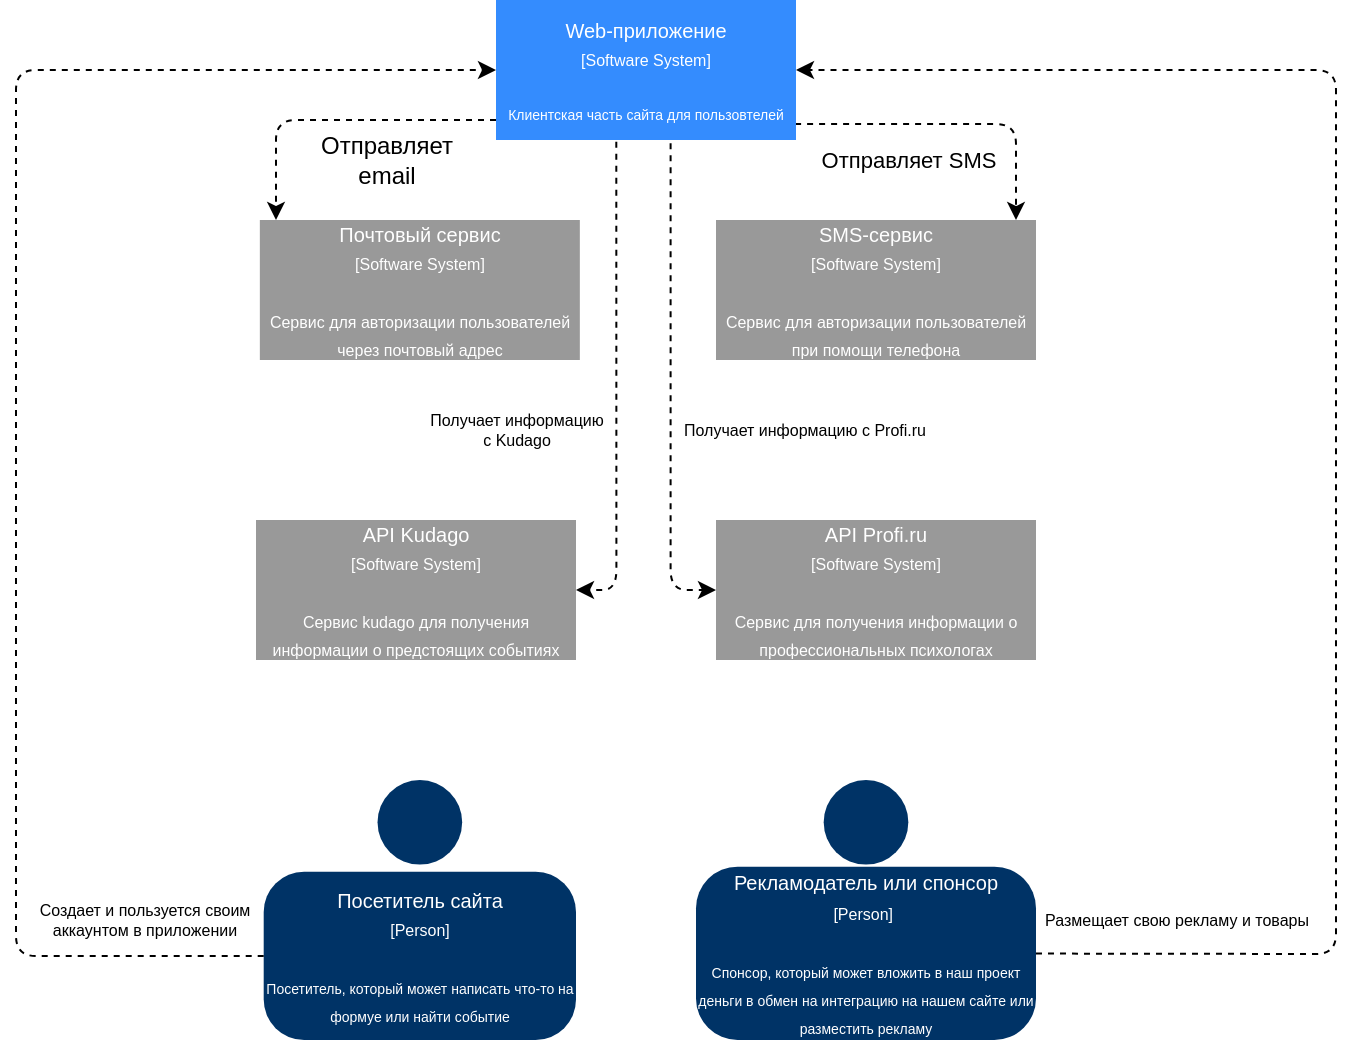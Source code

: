 <mxfile>
    <diagram id="_P-0-0fmvpumbTcfbE3D" name="Страница 1">
        <mxGraphModel dx="264" dy="123" grid="1" gridSize="10" guides="1" tooltips="1" connect="1" arrows="1" fold="1" page="1" pageScale="1" pageWidth="827" pageHeight="1169" math="0" shadow="0">
            <root>
                <mxCell id="0"/>
                <mxCell id="1" parent="0"/>
                <mxCell id="18" value="" style="edgeStyle=orthogonalEdgeStyle;html=1;dashed=1;" parent="1" target="11" edge="1">
                    <mxGeometry relative="1" as="geometry">
                        <mxPoint x="330" y="70" as="sourcePoint"/>
                        <Array as="points">
                            <mxPoint x="220" y="70"/>
                        </Array>
                    </mxGeometry>
                </mxCell>
                <mxCell id="21" style="edgeStyle=orthogonalEdgeStyle;html=1;exitX=0.997;exitY=0.886;exitDx=0;exitDy=0;exitPerimeter=0;dashed=1;" parent="1" source="2" target="10" edge="1">
                    <mxGeometry relative="1" as="geometry">
                        <Array as="points">
                            <mxPoint x="590" y="72"/>
                        </Array>
                    </mxGeometry>
                </mxCell>
                <mxCell id="22" style="edgeStyle=orthogonalEdgeStyle;html=1;entryX=1;entryY=0.5;entryDx=0;entryDy=0;exitX=0.401;exitY=1.013;exitDx=0;exitDy=0;exitPerimeter=0;dashed=1;" parent="1" source="2" target="9" edge="1">
                    <mxGeometry relative="1" as="geometry"/>
                </mxCell>
                <mxCell id="23" style="edgeStyle=orthogonalEdgeStyle;html=1;entryX=0;entryY=0.5;entryDx=0;entryDy=0;exitX=0.582;exitY=1.023;exitDx=0;exitDy=0;exitPerimeter=0;dashed=1;" parent="1" source="2" target="12" edge="1">
                    <mxGeometry relative="1" as="geometry"/>
                </mxCell>
                <mxCell id="2" value="&lt;font style=&quot;font-size: 10px;&quot;&gt;Web-приложение&lt;/font&gt;&lt;div&gt;&lt;font style=&quot;font-size: 8px;&quot;&gt;[Software System]&lt;/font&gt;&lt;br&gt;&lt;div style=&quot;font-size: 10px;&quot;&gt;&lt;br&gt;&lt;/div&gt;&lt;div&gt;&lt;span style=&quot;font-size: 7px;&quot;&gt;Клиентская часть сайта для пользовтелей&lt;/span&gt;&lt;/div&gt;&lt;/div&gt;" style="rounded=0;whiteSpace=wrap;html=1;strokeColor=none;fillColor=#348cfe;fontColor=#FFFFFF;" parent="1" vertex="1">
                    <mxGeometry x="330" y="10" width="150" height="70" as="geometry"/>
                </mxCell>
                <mxCell id="3" value="" style="group" parent="1" vertex="1" connectable="0">
                    <mxGeometry x="213.85" y="400" width="156.15" height="130" as="geometry"/>
                </mxCell>
                <mxCell id="4" value="&lt;font style=&quot;font-size: 10px;&quot;&gt;Посетитель сайта&lt;br&gt;&lt;span style=&quot;font-size: 8px;&quot;&gt;[Person]&lt;br&gt;&lt;br&gt;&lt;/span&gt;&lt;/font&gt;&lt;div&gt;&lt;div&gt;&lt;font style=&quot;font-size: 7px;&quot;&gt;Посетитель, который может написать что-то на формуе или найти событие&lt;/font&gt;&lt;/div&gt;&lt;/div&gt;" style="rounded=1;whiteSpace=wrap;html=1;strokeColor=none;fillColor=#003366;fontColor=#FFFFFF;arcSize=24;" parent="3" vertex="1">
                    <mxGeometry y="45.836" width="156.15" height="84.164" as="geometry"/>
                </mxCell>
                <mxCell id="5" value="" style="ellipse;whiteSpace=wrap;html=1;aspect=fixed;strokeColor=none;fillColor=#003366;" parent="3" vertex="1">
                    <mxGeometry x="56.92" width="42.308" height="42.308" as="geometry"/>
                </mxCell>
                <mxCell id="6" value="" style="group" parent="1" vertex="1" connectable="0">
                    <mxGeometry x="430" y="400" width="170" height="130" as="geometry"/>
                </mxCell>
                <mxCell id="7" value="&lt;font style=&quot;font-size: 10px;&quot;&gt;Рекламодатель или спонсор&lt;br&gt;&lt;span style=&quot;font-size: 8px;&quot;&gt;[Person]&lt;/span&gt;&amp;nbsp;&lt;/font&gt;&lt;div&gt;&lt;div&gt;&lt;font style=&quot;font-size: 10px;&quot;&gt;&lt;br&gt;&lt;/font&gt;&lt;/div&gt;&lt;div&gt;&lt;font style=&quot;font-size: 7px;&quot;&gt;Спонсор, который может вложить в наш проект деньги в обмен на интеграцию на нашем сайте или разместить рекламу&lt;/font&gt;&lt;/div&gt;&lt;/div&gt;" style="rounded=1;whiteSpace=wrap;html=1;strokeColor=none;fillColor=#003366;fontColor=#FFFFFF;arcSize=24;" parent="6" vertex="1">
                    <mxGeometry y="43.333" width="170" height="86.667" as="geometry"/>
                </mxCell>
                <mxCell id="8" value="" style="ellipse;whiteSpace=wrap;html=1;aspect=fixed;strokeColor=none;fillColor=#003366;" parent="6" vertex="1">
                    <mxGeometry x="63.849" width="42.308" height="42.308" as="geometry"/>
                </mxCell>
                <mxCell id="9" value="&lt;font style=&quot;font-size: 10px;&quot;&gt;API Kudago&lt;br&gt;&lt;span style=&quot;font-size: 8px;&quot;&gt;[Software System]&lt;/span&gt;&lt;br&gt;&lt;/font&gt;&lt;div&gt;&lt;font style=&quot;font-size: 12px;&quot;&gt;&lt;br&gt;&lt;/font&gt;&lt;/div&gt;&lt;div&gt;&lt;font style=&quot;font-size: 8px;&quot;&gt;Сервис kudago для получения информации о предстоящих событиях&lt;/font&gt;&lt;/div&gt;" style="rounded=0;whiteSpace=wrap;html=1;strokeColor=none;fillColor=#999999;fontColor=#FFFFFF;" parent="1" vertex="1">
                    <mxGeometry x="210" y="270" width="160" height="70" as="geometry"/>
                </mxCell>
                <mxCell id="10" value="&lt;font style=&quot;font-size: 10px;&quot;&gt;SMS-сервис&lt;/font&gt;&lt;div&gt;&lt;font style=&quot;font-size: 12px;&quot;&gt;&lt;span style=&quot;font-size: 8px;&quot;&gt;[Software System]&lt;/span&gt;&lt;br&gt;&lt;/font&gt;&lt;/div&gt;&lt;div&gt;&lt;font style=&quot;font-size: 12px;&quot;&gt;&lt;br&gt;&lt;/font&gt;&lt;/div&gt;&lt;div&gt;&lt;font style=&quot;font-size: 8px;&quot;&gt;Сервис для авторизации пользователей при помощи телефона&lt;/font&gt;&lt;/div&gt;" style="rounded=0;whiteSpace=wrap;html=1;strokeColor=none;fillColor=#999999;fontColor=#FFFFFF;" parent="1" vertex="1">
                    <mxGeometry x="440" y="120" width="160" height="70" as="geometry"/>
                </mxCell>
                <mxCell id="11" value="&lt;font style=&quot;font-size: 10px;&quot;&gt;Почтовый сервис&lt;br&gt;&lt;span style=&quot;font-size: 8px;&quot;&gt;[Software System]&lt;/span&gt;&lt;br&gt;&lt;/font&gt;&lt;div&gt;&lt;font style=&quot;font-size: 12px;&quot;&gt;&lt;br&gt;&lt;/font&gt;&lt;/div&gt;&lt;div&gt;&lt;font style=&quot;font-size: 8px;&quot;&gt;Сервис для авторизации пользователей через почтовый адрес&lt;/font&gt;&lt;/div&gt;" style="rounded=0;whiteSpace=wrap;html=1;strokeColor=none;fillColor=#999999;fontColor=#FFFFFF;" parent="1" vertex="1">
                    <mxGeometry x="211.92" y="120" width="160" height="70" as="geometry"/>
                </mxCell>
                <mxCell id="12" value="&lt;font style=&quot;font-size: 10px;&quot;&gt;API Profi.ru&lt;br&gt;&lt;span style=&quot;font-size: 8px;&quot;&gt;[Software System]&lt;/span&gt;&lt;br&gt;&lt;/font&gt;&lt;div&gt;&lt;font style=&quot;font-size: 12px;&quot;&gt;&lt;br&gt;&lt;/font&gt;&lt;/div&gt;&lt;div&gt;&lt;font style=&quot;font-size: 8px;&quot;&gt;Сервис для получения информации о профессиональных психологах&lt;/font&gt;&lt;/div&gt;" style="rounded=0;whiteSpace=wrap;html=1;strokeColor=none;fillColor=#999999;fontColor=#FFFFFF;" parent="1" vertex="1">
                    <mxGeometry x="440" y="270" width="160" height="70" as="geometry"/>
                </mxCell>
                <mxCell id="15" style="edgeStyle=none;html=1;dashed=1;" parent="1" source="7" target="2" edge="1">
                    <mxGeometry relative="1" as="geometry">
                        <Array as="points">
                            <mxPoint x="750" y="487"/>
                            <mxPoint x="750" y="310"/>
                            <mxPoint x="750" y="45"/>
                        </Array>
                    </mxGeometry>
                </mxCell>
                <mxCell id="24" value="Отправляет SMS" style="edgeLabel;html=1;align=center;verticalAlign=middle;resizable=0;points=[];" parent="15" vertex="1" connectable="0">
                    <mxGeometry x="0.833" y="3" relative="1" as="geometry">
                        <mxPoint x="-16" y="42" as="offset"/>
                    </mxGeometry>
                </mxCell>
                <mxCell id="17" style="edgeStyle=none;html=1;entryX=0;entryY=0.5;entryDx=0;entryDy=0;dashed=1;" parent="1" source="4" target="2" edge="1">
                    <mxGeometry relative="1" as="geometry">
                        <Array as="points">
                            <mxPoint x="90" y="488"/>
                            <mxPoint x="90" y="45"/>
                        </Array>
                    </mxGeometry>
                </mxCell>
                <mxCell id="25" value="Отправляет&lt;br&gt;email" style="text;html=1;align=center;verticalAlign=middle;resizable=0;points=[];autosize=1;strokeColor=none;fillColor=none;" parent="1" vertex="1">
                    <mxGeometry x="230" y="70" width="90" height="40" as="geometry"/>
                </mxCell>
                <mxCell id="26" value="Получает информацию&lt;br style=&quot;font-size: 8px;&quot;&gt;с Kudago" style="text;html=1;align=center;verticalAlign=middle;resizable=0;points=[];autosize=1;strokeColor=none;fillColor=none;fontSize=8;" parent="1" vertex="1">
                    <mxGeometry x="285" y="210" width="110" height="30" as="geometry"/>
                </mxCell>
                <mxCell id="27" value="Получает информацию с Profi.ru" style="text;html=1;align=center;verticalAlign=middle;resizable=0;points=[];autosize=1;strokeColor=none;fillColor=none;fontSize=8;" parent="1" vertex="1">
                    <mxGeometry x="414" y="215" width="140" height="20" as="geometry"/>
                </mxCell>
                <mxCell id="29" value="Создает и пользуется своим &lt;br&gt;аккаунтом в приложении" style="text;html=1;align=center;verticalAlign=middle;resizable=0;points=[];autosize=1;strokeColor=none;fillColor=none;fontSize=8;" parent="1" vertex="1">
                    <mxGeometry x="88.85" y="455" width="130" height="30" as="geometry"/>
                </mxCell>
                <mxCell id="30" value="Размещает свою рекламу и товары" style="text;html=1;align=center;verticalAlign=middle;resizable=0;points=[];autosize=1;strokeColor=none;fillColor=none;fontSize=8;" parent="1" vertex="1">
                    <mxGeometry x="590" y="460" width="160" height="20" as="geometry"/>
                </mxCell>
            </root>
        </mxGraphModel>
    </diagram>
</mxfile>